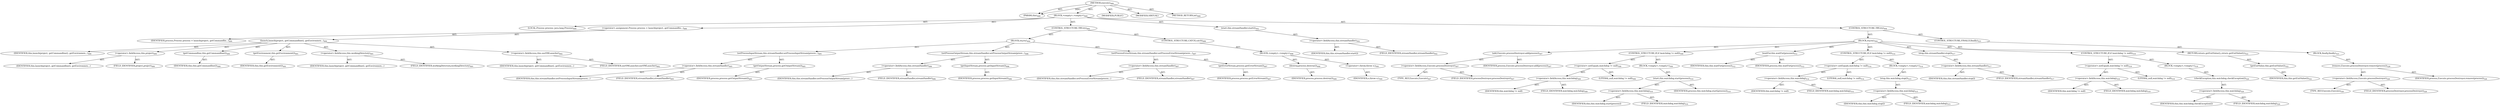 digraph "execute" {  
"111669149713" [label = <(METHOD,execute)<SUB>489</SUB>> ]
"115964116998" [label = <(PARAM,this)<SUB>489</SUB>> ]
"25769803837" [label = <(BLOCK,&lt;empty&gt;,&lt;empty&gt;)<SUB>489</SUB>> ]
"94489280532" [label = <(LOCAL,Process process: java.lang.Process)<SUB>490</SUB>> ]
"30064771245" [label = <(&lt;operator&gt;.assignment,Process process = launch(project, getCommandlin...)<SUB>490</SUB>> ]
"68719476896" [label = <(IDENTIFIER,process,Process process = launch(project, getCommandlin...)<SUB>490</SUB>> ]
"30064771246" [label = <(launch,launch(project, getCommandline(), getEnvironmen...)<SUB>490</SUB>> ]
"68719476744" [label = <(IDENTIFIER,this,launch(project, getCommandline(), getEnvironmen...)<SUB>490</SUB>> ]
"30064771247" [label = <(&lt;operator&gt;.fieldAccess,this.project)<SUB>490</SUB>> ]
"68719476897" [label = <(IDENTIFIER,this,launch(project, getCommandline(), getEnvironmen...)> ]
"55834574886" [label = <(FIELD_IDENTIFIER,project,project)<SUB>490</SUB>> ]
"30064771248" [label = <(getCommandline,this.getCommandline())<SUB>490</SUB>> ]
"68719476742" [label = <(IDENTIFIER,this,this.getCommandline())<SUB>490</SUB>> ]
"30064771249" [label = <(getEnvironment,this.getEnvironment())<SUB>491</SUB>> ]
"68719476743" [label = <(IDENTIFIER,this,this.getEnvironment())<SUB>491</SUB>> ]
"30064771250" [label = <(&lt;operator&gt;.fieldAccess,this.workingDirectory)<SUB>491</SUB>> ]
"68719476898" [label = <(IDENTIFIER,this,launch(project, getCommandline(), getEnvironmen...)> ]
"55834574887" [label = <(FIELD_IDENTIFIER,workingDirectory,workingDirectory)<SUB>491</SUB>> ]
"30064771251" [label = <(&lt;operator&gt;.fieldAccess,this.useVMLauncher)<SUB>492</SUB>> ]
"68719476899" [label = <(IDENTIFIER,this,launch(project, getCommandline(), getEnvironmen...)> ]
"55834574888" [label = <(FIELD_IDENTIFIER,useVMLauncher,useVMLauncher)<SUB>492</SUB>> ]
"47244640295" [label = <(CONTROL_STRUCTURE,TRY,try)<SUB>494</SUB>> ]
"25769803838" [label = <(BLOCK,try,try)<SUB>494</SUB>> ]
"30064771252" [label = <(setProcessInputStream,this.streamHandler.setProcessInputStream(proces...)<SUB>495</SUB>> ]
"30064771253" [label = <(&lt;operator&gt;.fieldAccess,this.streamHandler)<SUB>495</SUB>> ]
"68719476900" [label = <(IDENTIFIER,this,this.streamHandler.setProcessInputStream(proces...)> ]
"55834574889" [label = <(FIELD_IDENTIFIER,streamHandler,streamHandler)<SUB>495</SUB>> ]
"30064771254" [label = <(getOutputStream,process.getOutputStream())<SUB>495</SUB>> ]
"68719476901" [label = <(IDENTIFIER,process,process.getOutputStream())<SUB>495</SUB>> ]
"30064771255" [label = <(setProcessOutputStream,this.streamHandler.setProcessOutputStream(proce...)<SUB>496</SUB>> ]
"30064771256" [label = <(&lt;operator&gt;.fieldAccess,this.streamHandler)<SUB>496</SUB>> ]
"68719476902" [label = <(IDENTIFIER,this,this.streamHandler.setProcessOutputStream(proce...)> ]
"55834574890" [label = <(FIELD_IDENTIFIER,streamHandler,streamHandler)<SUB>496</SUB>> ]
"30064771257" [label = <(getInputStream,process.getInputStream())<SUB>496</SUB>> ]
"68719476903" [label = <(IDENTIFIER,process,process.getInputStream())<SUB>496</SUB>> ]
"30064771258" [label = <(setProcessErrorStream,this.streamHandler.setProcessErrorStream(proces...)<SUB>497</SUB>> ]
"30064771259" [label = <(&lt;operator&gt;.fieldAccess,this.streamHandler)<SUB>497</SUB>> ]
"68719476904" [label = <(IDENTIFIER,this,this.streamHandler.setProcessErrorStream(proces...)> ]
"55834574891" [label = <(FIELD_IDENTIFIER,streamHandler,streamHandler)<SUB>497</SUB>> ]
"30064771260" [label = <(getErrorStream,process.getErrorStream())<SUB>497</SUB>> ]
"68719476905" [label = <(IDENTIFIER,process,process.getErrorStream())<SUB>497</SUB>> ]
"47244640296" [label = <(CONTROL_STRUCTURE,CATCH,catch)<SUB>498</SUB>> ]
"25769803839" [label = <(BLOCK,&lt;empty&gt;,&lt;empty&gt;)<SUB>498</SUB>> ]
"30064771261" [label = <(destroy,process.destroy())<SUB>499</SUB>> ]
"68719476906" [label = <(IDENTIFIER,process,process.destroy())<SUB>499</SUB>> ]
"30064771262" [label = <(&lt;operator&gt;.throw,throw e;)<SUB>500</SUB>> ]
"68719476907" [label = <(IDENTIFIER,e,throw e;)<SUB>500</SUB>> ]
"30064771263" [label = <(start,this.streamHandler.start())<SUB>502</SUB>> ]
"30064771264" [label = <(&lt;operator&gt;.fieldAccess,this.streamHandler)<SUB>502</SUB>> ]
"68719476908" [label = <(IDENTIFIER,this,this.streamHandler.start())> ]
"55834574892" [label = <(FIELD_IDENTIFIER,streamHandler,streamHandler)<SUB>502</SUB>> ]
"47244640297" [label = <(CONTROL_STRUCTURE,TRY,try)<SUB>504</SUB>> ]
"25769803840" [label = <(BLOCK,try,try)<SUB>504</SUB>> ]
"30064771265" [label = <(add,Execute.processDestroyer.add(process))<SUB>507</SUB>> ]
"30064771266" [label = <(&lt;operator&gt;.fieldAccess,Execute.processDestroyer)<SUB>507</SUB>> ]
"180388626448" [label = <(TYPE_REF,Execute,Execute)<SUB>507</SUB>> ]
"55834574893" [label = <(FIELD_IDENTIFIER,processDestroyer,processDestroyer)<SUB>507</SUB>> ]
"68719476909" [label = <(IDENTIFIER,process,Execute.processDestroyer.add(process))<SUB>507</SUB>> ]
"47244640298" [label = <(CONTROL_STRUCTURE,IF,if (watchdog != null))<SUB>509</SUB>> ]
"30064771267" [label = <(&lt;operator&gt;.notEquals,watchdog != null)<SUB>509</SUB>> ]
"30064771268" [label = <(&lt;operator&gt;.fieldAccess,this.watchdog)<SUB>509</SUB>> ]
"68719476910" [label = <(IDENTIFIER,this,watchdog != null)> ]
"55834574894" [label = <(FIELD_IDENTIFIER,watchdog,watchdog)<SUB>509</SUB>> ]
"90194313275" [label = <(LITERAL,null,watchdog != null)<SUB>509</SUB>> ]
"25769803841" [label = <(BLOCK,&lt;empty&gt;,&lt;empty&gt;)<SUB>509</SUB>> ]
"30064771269" [label = <(start,this.watchdog.start(process))<SUB>510</SUB>> ]
"30064771270" [label = <(&lt;operator&gt;.fieldAccess,this.watchdog)<SUB>510</SUB>> ]
"68719476911" [label = <(IDENTIFIER,this,this.watchdog.start(process))> ]
"55834574895" [label = <(FIELD_IDENTIFIER,watchdog,watchdog)<SUB>510</SUB>> ]
"68719476912" [label = <(IDENTIFIER,process,this.watchdog.start(process))<SUB>510</SUB>> ]
"30064771271" [label = <(waitFor,this.waitFor(process))<SUB>512</SUB>> ]
"68719476745" [label = <(IDENTIFIER,this,this.waitFor(process))<SUB>512</SUB>> ]
"68719476913" [label = <(IDENTIFIER,process,this.waitFor(process))<SUB>512</SUB>> ]
"47244640299" [label = <(CONTROL_STRUCTURE,IF,if (watchdog != null))<SUB>514</SUB>> ]
"30064771272" [label = <(&lt;operator&gt;.notEquals,watchdog != null)<SUB>514</SUB>> ]
"30064771273" [label = <(&lt;operator&gt;.fieldAccess,this.watchdog)<SUB>514</SUB>> ]
"68719476914" [label = <(IDENTIFIER,this,watchdog != null)> ]
"55834574896" [label = <(FIELD_IDENTIFIER,watchdog,watchdog)<SUB>514</SUB>> ]
"90194313276" [label = <(LITERAL,null,watchdog != null)<SUB>514</SUB>> ]
"25769803842" [label = <(BLOCK,&lt;empty&gt;,&lt;empty&gt;)<SUB>514</SUB>> ]
"30064771274" [label = <(stop,this.watchdog.stop())<SUB>515</SUB>> ]
"30064771275" [label = <(&lt;operator&gt;.fieldAccess,this.watchdog)<SUB>515</SUB>> ]
"68719476915" [label = <(IDENTIFIER,this,this.watchdog.stop())> ]
"55834574897" [label = <(FIELD_IDENTIFIER,watchdog,watchdog)<SUB>515</SUB>> ]
"30064771276" [label = <(stop,this.streamHandler.stop())<SUB>517</SUB>> ]
"30064771277" [label = <(&lt;operator&gt;.fieldAccess,this.streamHandler)<SUB>517</SUB>> ]
"68719476916" [label = <(IDENTIFIER,this,this.streamHandler.stop())> ]
"55834574898" [label = <(FIELD_IDENTIFIER,streamHandler,streamHandler)<SUB>517</SUB>> ]
"47244640300" [label = <(CONTROL_STRUCTURE,IF,if (watchdog != null))<SUB>519</SUB>> ]
"30064771278" [label = <(&lt;operator&gt;.notEquals,watchdog != null)<SUB>519</SUB>> ]
"30064771279" [label = <(&lt;operator&gt;.fieldAccess,this.watchdog)<SUB>519</SUB>> ]
"68719476917" [label = <(IDENTIFIER,this,watchdog != null)> ]
"55834574899" [label = <(FIELD_IDENTIFIER,watchdog,watchdog)<SUB>519</SUB>> ]
"90194313277" [label = <(LITERAL,null,watchdog != null)<SUB>519</SUB>> ]
"25769803843" [label = <(BLOCK,&lt;empty&gt;,&lt;empty&gt;)<SUB>519</SUB>> ]
"30064771280" [label = <(checkException,this.watchdog.checkException())<SUB>520</SUB>> ]
"30064771281" [label = <(&lt;operator&gt;.fieldAccess,this.watchdog)<SUB>520</SUB>> ]
"68719476918" [label = <(IDENTIFIER,this,this.watchdog.checkException())> ]
"55834574900" [label = <(FIELD_IDENTIFIER,watchdog,watchdog)<SUB>520</SUB>> ]
"146028888081" [label = <(RETURN,return getExitValue();,return getExitValue();)<SUB>522</SUB>> ]
"30064771282" [label = <(getExitValue,this.getExitValue())<SUB>522</SUB>> ]
"68719476746" [label = <(IDENTIFIER,this,this.getExitValue())<SUB>522</SUB>> ]
"47244640301" [label = <(CONTROL_STRUCTURE,FINALLY,finally)<SUB>523</SUB>> ]
"25769803844" [label = <(BLOCK,finally,finally)<SUB>523</SUB>> ]
"30064771283" [label = <(remove,Execute.processDestroyer.remove(process))<SUB>526</SUB>> ]
"30064771284" [label = <(&lt;operator&gt;.fieldAccess,Execute.processDestroyer)<SUB>526</SUB>> ]
"180388626449" [label = <(TYPE_REF,Execute,Execute)<SUB>526</SUB>> ]
"55834574901" [label = <(FIELD_IDENTIFIER,processDestroyer,processDestroyer)<SUB>526</SUB>> ]
"68719476919" [label = <(IDENTIFIER,process,Execute.processDestroyer.remove(process))<SUB>526</SUB>> ]
"133143986232" [label = <(MODIFIER,PUBLIC)> ]
"133143986233" [label = <(MODIFIER,VIRTUAL)> ]
"128849018897" [label = <(METHOD_RETURN,int)<SUB>489</SUB>> ]
  "111669149713" -> "115964116998"  [ label = "AST: "] 
  "111669149713" -> "25769803837"  [ label = "AST: "] 
  "111669149713" -> "133143986232"  [ label = "AST: "] 
  "111669149713" -> "133143986233"  [ label = "AST: "] 
  "111669149713" -> "128849018897"  [ label = "AST: "] 
  "25769803837" -> "94489280532"  [ label = "AST: "] 
  "25769803837" -> "30064771245"  [ label = "AST: "] 
  "25769803837" -> "47244640295"  [ label = "AST: "] 
  "25769803837" -> "30064771263"  [ label = "AST: "] 
  "25769803837" -> "47244640297"  [ label = "AST: "] 
  "30064771245" -> "68719476896"  [ label = "AST: "] 
  "30064771245" -> "30064771246"  [ label = "AST: "] 
  "30064771246" -> "68719476744"  [ label = "AST: "] 
  "30064771246" -> "30064771247"  [ label = "AST: "] 
  "30064771246" -> "30064771248"  [ label = "AST: "] 
  "30064771246" -> "30064771249"  [ label = "AST: "] 
  "30064771246" -> "30064771250"  [ label = "AST: "] 
  "30064771246" -> "30064771251"  [ label = "AST: "] 
  "30064771247" -> "68719476897"  [ label = "AST: "] 
  "30064771247" -> "55834574886"  [ label = "AST: "] 
  "30064771248" -> "68719476742"  [ label = "AST: "] 
  "30064771249" -> "68719476743"  [ label = "AST: "] 
  "30064771250" -> "68719476898"  [ label = "AST: "] 
  "30064771250" -> "55834574887"  [ label = "AST: "] 
  "30064771251" -> "68719476899"  [ label = "AST: "] 
  "30064771251" -> "55834574888"  [ label = "AST: "] 
  "47244640295" -> "25769803838"  [ label = "AST: "] 
  "47244640295" -> "47244640296"  [ label = "AST: "] 
  "25769803838" -> "30064771252"  [ label = "AST: "] 
  "25769803838" -> "30064771255"  [ label = "AST: "] 
  "25769803838" -> "30064771258"  [ label = "AST: "] 
  "30064771252" -> "30064771253"  [ label = "AST: "] 
  "30064771252" -> "30064771254"  [ label = "AST: "] 
  "30064771253" -> "68719476900"  [ label = "AST: "] 
  "30064771253" -> "55834574889"  [ label = "AST: "] 
  "30064771254" -> "68719476901"  [ label = "AST: "] 
  "30064771255" -> "30064771256"  [ label = "AST: "] 
  "30064771255" -> "30064771257"  [ label = "AST: "] 
  "30064771256" -> "68719476902"  [ label = "AST: "] 
  "30064771256" -> "55834574890"  [ label = "AST: "] 
  "30064771257" -> "68719476903"  [ label = "AST: "] 
  "30064771258" -> "30064771259"  [ label = "AST: "] 
  "30064771258" -> "30064771260"  [ label = "AST: "] 
  "30064771259" -> "68719476904"  [ label = "AST: "] 
  "30064771259" -> "55834574891"  [ label = "AST: "] 
  "30064771260" -> "68719476905"  [ label = "AST: "] 
  "47244640296" -> "25769803839"  [ label = "AST: "] 
  "25769803839" -> "30064771261"  [ label = "AST: "] 
  "25769803839" -> "30064771262"  [ label = "AST: "] 
  "30064771261" -> "68719476906"  [ label = "AST: "] 
  "30064771262" -> "68719476907"  [ label = "AST: "] 
  "30064771263" -> "30064771264"  [ label = "AST: "] 
  "30064771264" -> "68719476908"  [ label = "AST: "] 
  "30064771264" -> "55834574892"  [ label = "AST: "] 
  "47244640297" -> "25769803840"  [ label = "AST: "] 
  "47244640297" -> "47244640301"  [ label = "AST: "] 
  "25769803840" -> "30064771265"  [ label = "AST: "] 
  "25769803840" -> "47244640298"  [ label = "AST: "] 
  "25769803840" -> "30064771271"  [ label = "AST: "] 
  "25769803840" -> "47244640299"  [ label = "AST: "] 
  "25769803840" -> "30064771276"  [ label = "AST: "] 
  "25769803840" -> "47244640300"  [ label = "AST: "] 
  "25769803840" -> "146028888081"  [ label = "AST: "] 
  "30064771265" -> "30064771266"  [ label = "AST: "] 
  "30064771265" -> "68719476909"  [ label = "AST: "] 
  "30064771266" -> "180388626448"  [ label = "AST: "] 
  "30064771266" -> "55834574893"  [ label = "AST: "] 
  "47244640298" -> "30064771267"  [ label = "AST: "] 
  "47244640298" -> "25769803841"  [ label = "AST: "] 
  "30064771267" -> "30064771268"  [ label = "AST: "] 
  "30064771267" -> "90194313275"  [ label = "AST: "] 
  "30064771268" -> "68719476910"  [ label = "AST: "] 
  "30064771268" -> "55834574894"  [ label = "AST: "] 
  "25769803841" -> "30064771269"  [ label = "AST: "] 
  "30064771269" -> "30064771270"  [ label = "AST: "] 
  "30064771269" -> "68719476912"  [ label = "AST: "] 
  "30064771270" -> "68719476911"  [ label = "AST: "] 
  "30064771270" -> "55834574895"  [ label = "AST: "] 
  "30064771271" -> "68719476745"  [ label = "AST: "] 
  "30064771271" -> "68719476913"  [ label = "AST: "] 
  "47244640299" -> "30064771272"  [ label = "AST: "] 
  "47244640299" -> "25769803842"  [ label = "AST: "] 
  "30064771272" -> "30064771273"  [ label = "AST: "] 
  "30064771272" -> "90194313276"  [ label = "AST: "] 
  "30064771273" -> "68719476914"  [ label = "AST: "] 
  "30064771273" -> "55834574896"  [ label = "AST: "] 
  "25769803842" -> "30064771274"  [ label = "AST: "] 
  "30064771274" -> "30064771275"  [ label = "AST: "] 
  "30064771275" -> "68719476915"  [ label = "AST: "] 
  "30064771275" -> "55834574897"  [ label = "AST: "] 
  "30064771276" -> "30064771277"  [ label = "AST: "] 
  "30064771277" -> "68719476916"  [ label = "AST: "] 
  "30064771277" -> "55834574898"  [ label = "AST: "] 
  "47244640300" -> "30064771278"  [ label = "AST: "] 
  "47244640300" -> "25769803843"  [ label = "AST: "] 
  "30064771278" -> "30064771279"  [ label = "AST: "] 
  "30064771278" -> "90194313277"  [ label = "AST: "] 
  "30064771279" -> "68719476917"  [ label = "AST: "] 
  "30064771279" -> "55834574899"  [ label = "AST: "] 
  "25769803843" -> "30064771280"  [ label = "AST: "] 
  "30064771280" -> "30064771281"  [ label = "AST: "] 
  "30064771281" -> "68719476918"  [ label = "AST: "] 
  "30064771281" -> "55834574900"  [ label = "AST: "] 
  "146028888081" -> "30064771282"  [ label = "AST: "] 
  "30064771282" -> "68719476746"  [ label = "AST: "] 
  "47244640301" -> "25769803844"  [ label = "AST: "] 
  "25769803844" -> "30064771283"  [ label = "AST: "] 
  "30064771283" -> "30064771284"  [ label = "AST: "] 
  "30064771283" -> "68719476919"  [ label = "AST: "] 
  "30064771284" -> "180388626449"  [ label = "AST: "] 
  "30064771284" -> "55834574901"  [ label = "AST: "] 
  "111669149713" -> "115964116998"  [ label = "DDG: "] 
}
